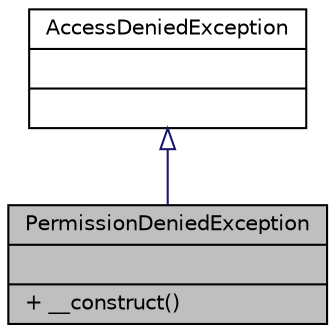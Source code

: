digraph "PermissionDeniedException"
{
 // LATEX_PDF_SIZE
  bgcolor="transparent";
  edge [fontname="Helvetica",fontsize="10",labelfontname="Helvetica",labelfontsize="10"];
  node [fontname="Helvetica",fontsize="10",shape=record];
  Node1 [label="{PermissionDeniedException\n||+ __construct()\l}",height=0.2,width=0.4,color="black", fillcolor="grey75", style="filled", fontcolor="black",tooltip="Excepciones para los permisos de acceso denegados."];
  Node2 -> Node1 [dir="back",color="midnightblue",fontsize="10",style="solid",arrowtail="onormal",fontname="Helvetica"];
  Node2 [label="{AccessDeniedException\n||}",height=0.2,width=0.4,color="black",URL="$d4/d45/classApp_1_1Roles_1_1Exceptions_1_1AccessDeniedException.html",tooltip="Excepciones para accesos denegados."];
}
